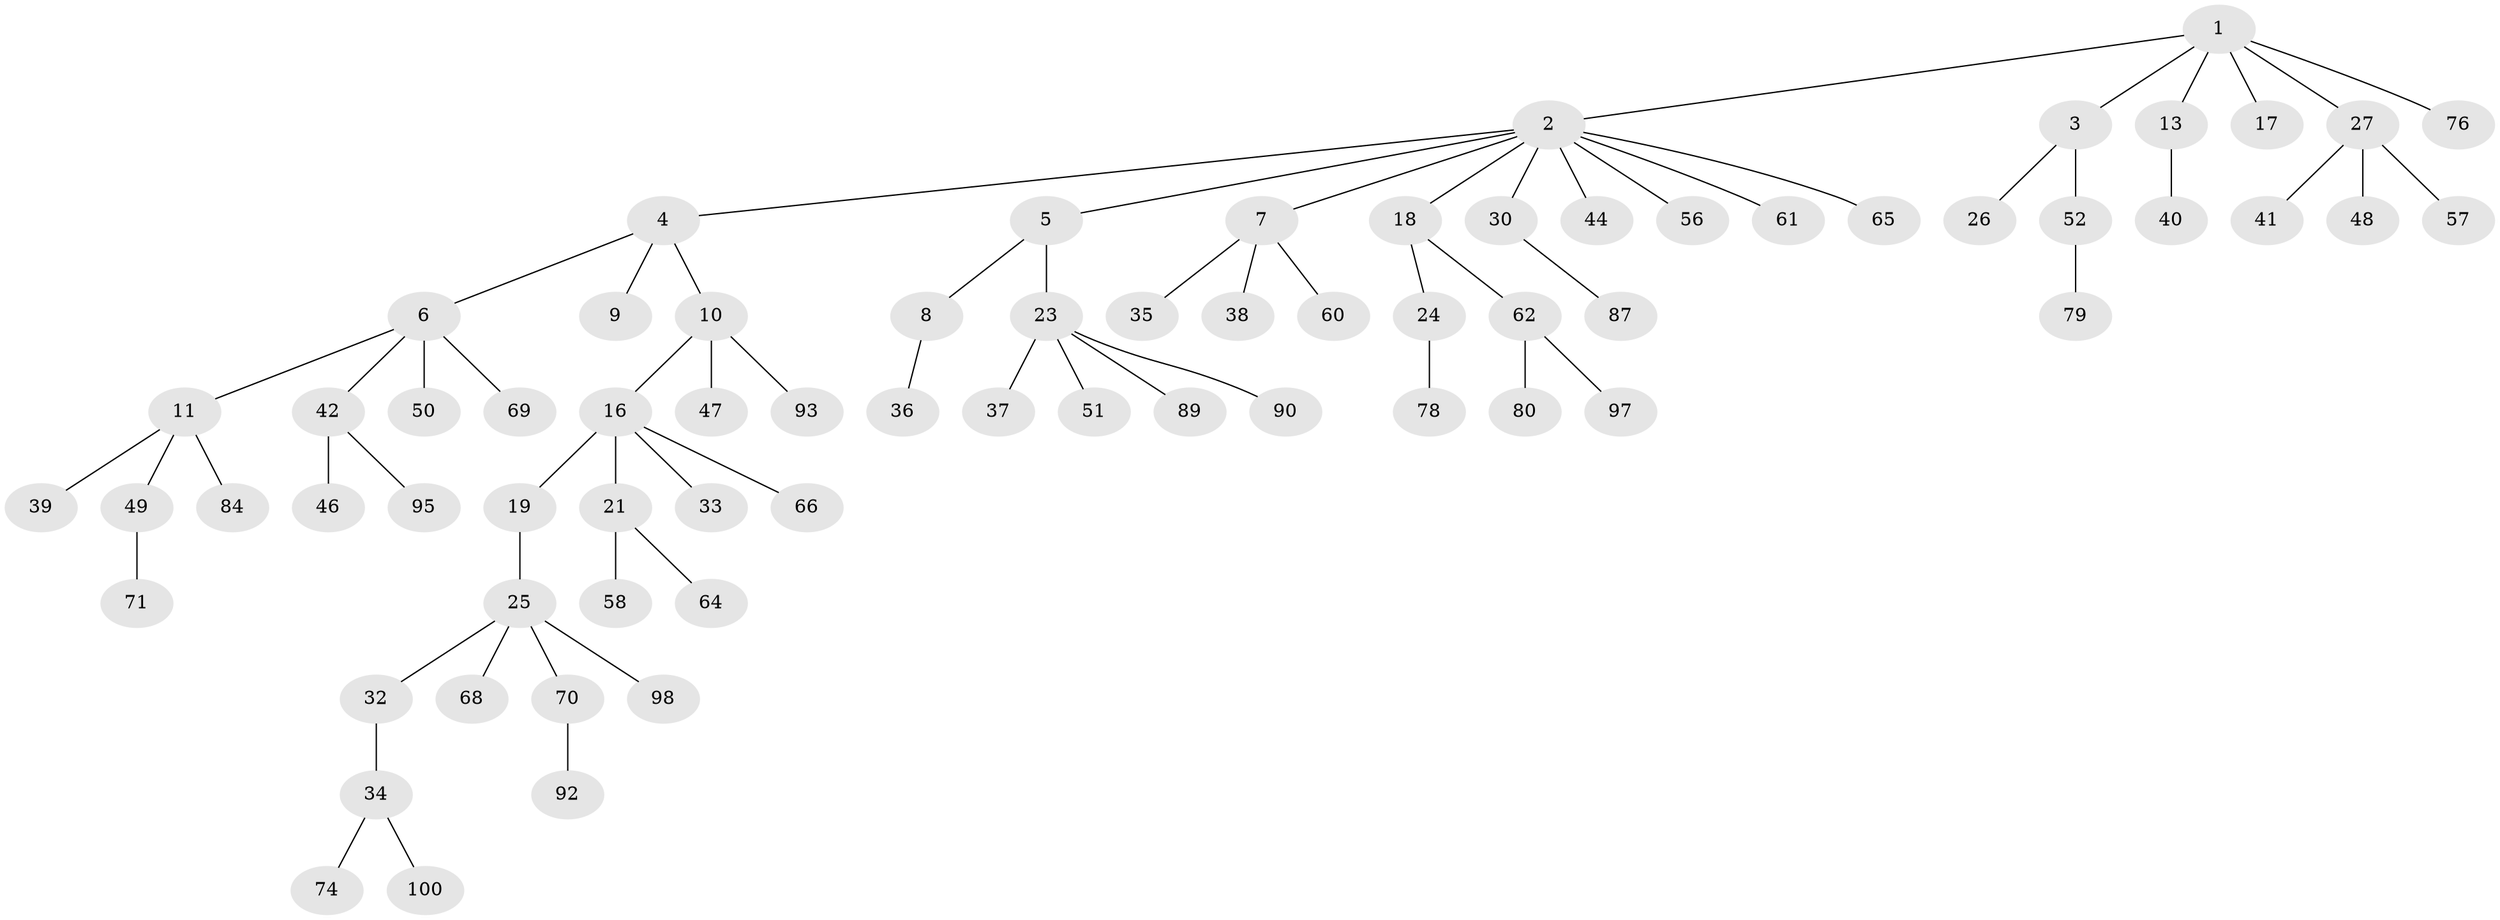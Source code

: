 // original degree distribution, {5: 0.04854368932038835, 9: 0.009708737864077669, 3: 0.10679611650485436, 4: 0.06796116504854369, 2: 0.2912621359223301, 1: 0.47572815533980584}
// Generated by graph-tools (version 1.1) at 2025/11/02/27/25 16:11:27]
// undirected, 70 vertices, 69 edges
graph export_dot {
graph [start="1"]
  node [color=gray90,style=filled];
  1 [super="+12"];
  2 [super="+14"];
  3;
  4;
  5 [super="+54"];
  6 [super="+55"];
  7 [super="+91"];
  8;
  9 [super="+22"];
  10 [super="+102"];
  11 [super="+15"];
  13 [super="+29"];
  16 [super="+20"];
  17 [super="+94"];
  18;
  19 [super="+67"];
  21 [super="+83"];
  23 [super="+28"];
  24 [super="+45"];
  25 [super="+59"];
  26 [super="+43"];
  27 [super="+31"];
  30;
  32;
  33;
  34 [super="+53"];
  35;
  36 [super="+81"];
  37;
  38;
  39 [super="+73"];
  40;
  41;
  42 [super="+82"];
  44;
  46;
  47;
  48 [super="+103"];
  49;
  50;
  51;
  52 [super="+72"];
  56;
  57;
  58;
  60 [super="+88"];
  61 [super="+96"];
  62 [super="+63"];
  64 [super="+86"];
  65 [super="+75"];
  66 [super="+101"];
  68;
  69;
  70 [super="+77"];
  71 [super="+85"];
  74;
  76;
  78;
  79;
  80 [super="+99"];
  84;
  87;
  89;
  90;
  92;
  93;
  95;
  97;
  98;
  100;
  1 -- 2;
  1 -- 3;
  1 -- 13;
  1 -- 27;
  1 -- 76;
  1 -- 17;
  2 -- 4;
  2 -- 5;
  2 -- 7;
  2 -- 18;
  2 -- 30;
  2 -- 44;
  2 -- 65;
  2 -- 56;
  2 -- 61;
  3 -- 26;
  3 -- 52;
  4 -- 6;
  4 -- 9;
  4 -- 10;
  5 -- 8;
  5 -- 23;
  6 -- 11;
  6 -- 42;
  6 -- 50;
  6 -- 69;
  7 -- 35;
  7 -- 38;
  7 -- 60;
  8 -- 36;
  10 -- 16;
  10 -- 47;
  10 -- 93;
  11 -- 49;
  11 -- 84;
  11 -- 39;
  13 -- 40;
  16 -- 19;
  16 -- 21;
  16 -- 33;
  16 -- 66;
  18 -- 24;
  18 -- 62;
  19 -- 25;
  21 -- 58;
  21 -- 64;
  23 -- 90;
  23 -- 89;
  23 -- 51;
  23 -- 37;
  24 -- 78;
  25 -- 32;
  25 -- 68;
  25 -- 70;
  25 -- 98;
  27 -- 41;
  27 -- 57;
  27 -- 48;
  30 -- 87;
  32 -- 34;
  34 -- 100;
  34 -- 74;
  42 -- 46;
  42 -- 95;
  49 -- 71;
  52 -- 79;
  62 -- 80;
  62 -- 97;
  70 -- 92;
}
